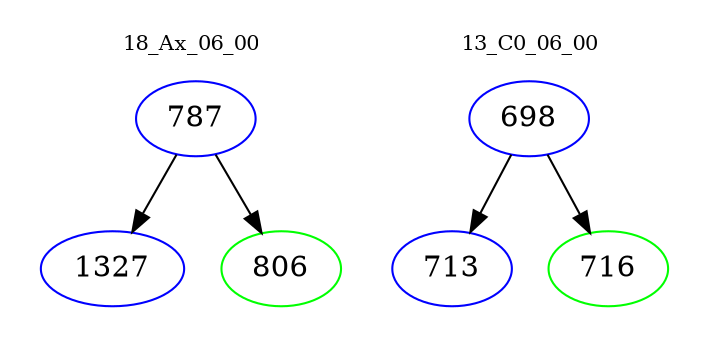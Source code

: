 digraph{
subgraph cluster_0 {
color = white
label = "18_Ax_06_00";
fontsize=10;
T0_787 [label="787", color="blue"]
T0_787 -> T0_1327 [color="black"]
T0_1327 [label="1327", color="blue"]
T0_787 -> T0_806 [color="black"]
T0_806 [label="806", color="green"]
}
subgraph cluster_1 {
color = white
label = "13_C0_06_00";
fontsize=10;
T1_698 [label="698", color="blue"]
T1_698 -> T1_713 [color="black"]
T1_713 [label="713", color="blue"]
T1_698 -> T1_716 [color="black"]
T1_716 [label="716", color="green"]
}
}
